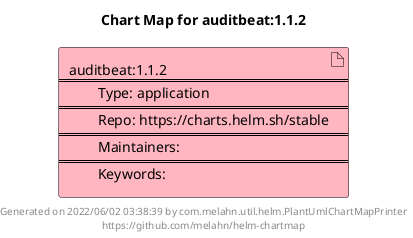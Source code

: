 @startuml
skinparam linetype ortho
skinparam backgroundColor white
skinparam usecaseBorderColor black
skinparam usecaseArrowColor LightSlateGray
skinparam artifactBorderColor black
skinparam artifactArrowColor LightSlateGray

title Chart Map for auditbeat:1.1.2

'There is one referenced Helm Chart
artifact "auditbeat:1.1.2\n====\n\tType: application\n====\n\tRepo: https://charts.helm.sh/stable\n====\n\tMaintainers: \n====\n\tKeywords: " as auditbeat_1_1_2 #LightPink

'There are 0 referenced Docker Images

'Chart Dependencies

center footer Generated on 2022/06/02 03:38:39 by com.melahn.util.helm.PlantUmlChartMapPrinter\nhttps://github.com/melahn/helm-chartmap
@enduml
